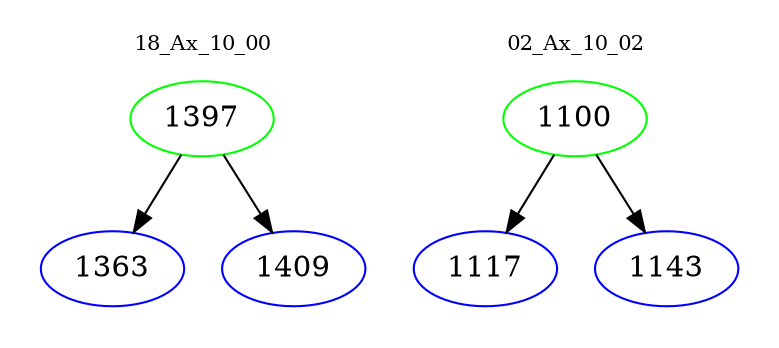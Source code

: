 digraph{
subgraph cluster_0 {
color = white
label = "18_Ax_10_00";
fontsize=10;
T0_1397 [label="1397", color="green"]
T0_1397 -> T0_1363 [color="black"]
T0_1363 [label="1363", color="blue"]
T0_1397 -> T0_1409 [color="black"]
T0_1409 [label="1409", color="blue"]
}
subgraph cluster_1 {
color = white
label = "02_Ax_10_02";
fontsize=10;
T1_1100 [label="1100", color="green"]
T1_1100 -> T1_1117 [color="black"]
T1_1117 [label="1117", color="blue"]
T1_1100 -> T1_1143 [color="black"]
T1_1143 [label="1143", color="blue"]
}
}
